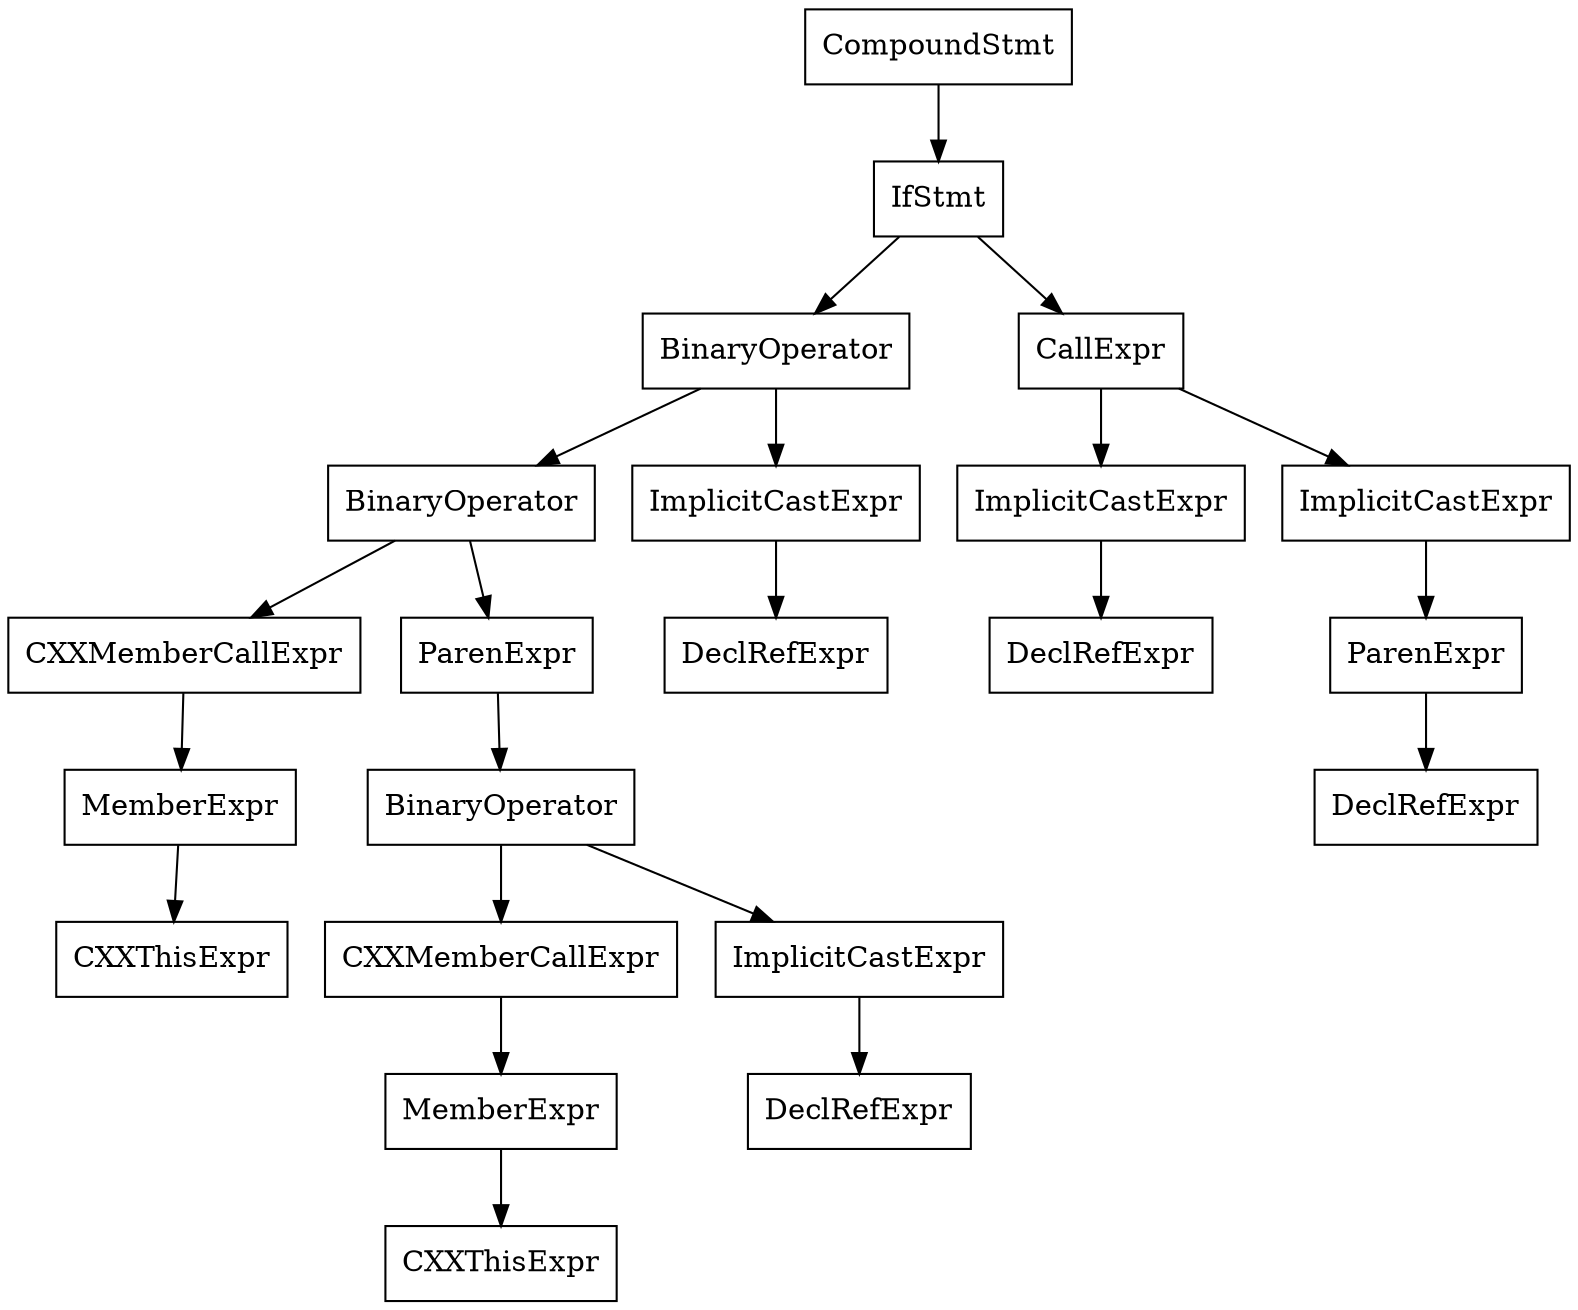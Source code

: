 digraph unnamed {

	Node0x55ac915e4488 [shape=record,label="{CompoundStmt}"];
	Node0x55ac915e4488 -> Node0x55ac915e4468;
	Node0x55ac915e4468 [shape=record,label="{IfStmt}"];
	Node0x55ac915e4468 -> Node0x55ac915e43b0;
	Node0x55ac915e4468 -> Node0x55ac915e4428;
	Node0x55ac915e43b0 [shape=record,label="{BinaryOperator}"];
	Node0x55ac915e43b0 -> Node0x55ac915e4358;
	Node0x55ac915e43b0 -> Node0x55ac915e4398;
	Node0x55ac915e4358 [shape=record,label="{BinaryOperator}"];
	Node0x55ac915e4358 -> Node0x55ac915e4210;
	Node0x55ac915e4358 -> Node0x55ac915e4338;
	Node0x55ac915e4210 [shape=record,label="{CXXMemberCallExpr}"];
	Node0x55ac915e4210 -> Node0x55ac915e41e0;
	Node0x55ac915e41e0 [shape=record,label="{MemberExpr}"];
	Node0x55ac915e41e0 -> Node0x55ac915e41d0;
	Node0x55ac915e41d0 [shape=record,label="{CXXThisExpr}"];
	Node0x55ac915e4338 [shape=record,label="{ParenExpr}"];
	Node0x55ac915e4338 -> Node0x55ac915e4318;
	Node0x55ac915e4318 [shape=record,label="{BinaryOperator}"];
	Node0x55ac915e4318 -> Node0x55ac915e42c0;
	Node0x55ac915e4318 -> Node0x55ac915e4300;
	Node0x55ac915e42c0 [shape=record,label="{CXXMemberCallExpr}"];
	Node0x55ac915e42c0 -> Node0x55ac915e4290;
	Node0x55ac915e4290 [shape=record,label="{MemberExpr}"];
	Node0x55ac915e4290 -> Node0x55ac915e4280;
	Node0x55ac915e4280 [shape=record,label="{CXXThisExpr}"];
	Node0x55ac915e4300 [shape=record,label="{ImplicitCastExpr}"];
	Node0x55ac915e4300 -> Node0x55ac915e42e0;
	Node0x55ac915e42e0 [shape=record,label="{DeclRefExpr}"];
	Node0x55ac915e4398 [shape=record,label="{ImplicitCastExpr}"];
	Node0x55ac915e4398 -> Node0x55ac915e4378;
	Node0x55ac915e4378 [shape=record,label="{DeclRefExpr}"];
	Node0x55ac915e4428 [shape=record,label="{CallExpr}"];
	Node0x55ac915e4428 -> Node0x55ac915e4410;
	Node0x55ac915e4428 -> Node0x55ac915e4450;
	Node0x55ac915e4410 [shape=record,label="{ImplicitCastExpr}"];
	Node0x55ac915e4410 -> Node0x55ac910978d0;
	Node0x55ac910978d0 [shape=record,label="{DeclRefExpr}"];
	Node0x55ac915e4450 [shape=record,label="{ImplicitCastExpr}"];
	Node0x55ac915e4450 -> Node0x55ac915e43f0;
	Node0x55ac915e43f0 [shape=record,label="{ParenExpr}"];
	Node0x55ac915e43f0 -> Node0x55ac915e43d0;
	Node0x55ac915e43d0 [shape=record,label="{DeclRefExpr}"];
}
